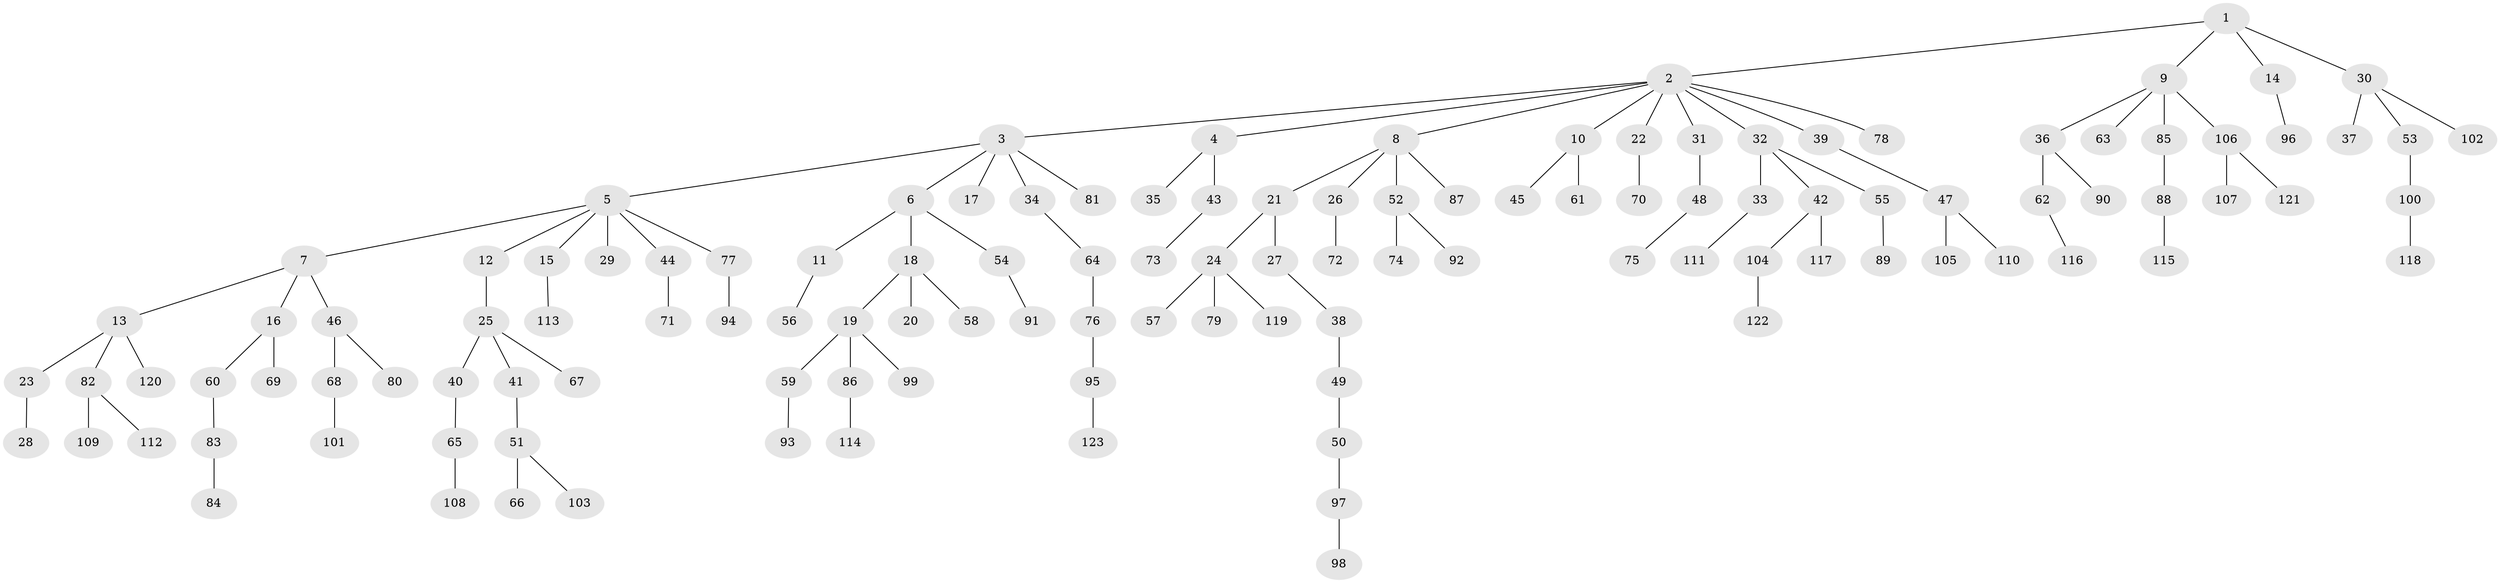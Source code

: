// Generated by graph-tools (version 1.1) at 2025/50/03/09/25 03:50:23]
// undirected, 123 vertices, 122 edges
graph export_dot {
graph [start="1"]
  node [color=gray90,style=filled];
  1;
  2;
  3;
  4;
  5;
  6;
  7;
  8;
  9;
  10;
  11;
  12;
  13;
  14;
  15;
  16;
  17;
  18;
  19;
  20;
  21;
  22;
  23;
  24;
  25;
  26;
  27;
  28;
  29;
  30;
  31;
  32;
  33;
  34;
  35;
  36;
  37;
  38;
  39;
  40;
  41;
  42;
  43;
  44;
  45;
  46;
  47;
  48;
  49;
  50;
  51;
  52;
  53;
  54;
  55;
  56;
  57;
  58;
  59;
  60;
  61;
  62;
  63;
  64;
  65;
  66;
  67;
  68;
  69;
  70;
  71;
  72;
  73;
  74;
  75;
  76;
  77;
  78;
  79;
  80;
  81;
  82;
  83;
  84;
  85;
  86;
  87;
  88;
  89;
  90;
  91;
  92;
  93;
  94;
  95;
  96;
  97;
  98;
  99;
  100;
  101;
  102;
  103;
  104;
  105;
  106;
  107;
  108;
  109;
  110;
  111;
  112;
  113;
  114;
  115;
  116;
  117;
  118;
  119;
  120;
  121;
  122;
  123;
  1 -- 2;
  1 -- 9;
  1 -- 14;
  1 -- 30;
  2 -- 3;
  2 -- 4;
  2 -- 8;
  2 -- 10;
  2 -- 22;
  2 -- 31;
  2 -- 32;
  2 -- 39;
  2 -- 78;
  3 -- 5;
  3 -- 6;
  3 -- 17;
  3 -- 34;
  3 -- 81;
  4 -- 35;
  4 -- 43;
  5 -- 7;
  5 -- 12;
  5 -- 15;
  5 -- 29;
  5 -- 44;
  5 -- 77;
  6 -- 11;
  6 -- 18;
  6 -- 54;
  7 -- 13;
  7 -- 16;
  7 -- 46;
  8 -- 21;
  8 -- 26;
  8 -- 52;
  8 -- 87;
  9 -- 36;
  9 -- 63;
  9 -- 85;
  9 -- 106;
  10 -- 45;
  10 -- 61;
  11 -- 56;
  12 -- 25;
  13 -- 23;
  13 -- 82;
  13 -- 120;
  14 -- 96;
  15 -- 113;
  16 -- 60;
  16 -- 69;
  18 -- 19;
  18 -- 20;
  18 -- 58;
  19 -- 59;
  19 -- 86;
  19 -- 99;
  21 -- 24;
  21 -- 27;
  22 -- 70;
  23 -- 28;
  24 -- 57;
  24 -- 79;
  24 -- 119;
  25 -- 40;
  25 -- 41;
  25 -- 67;
  26 -- 72;
  27 -- 38;
  30 -- 37;
  30 -- 53;
  30 -- 102;
  31 -- 48;
  32 -- 33;
  32 -- 42;
  32 -- 55;
  33 -- 111;
  34 -- 64;
  36 -- 62;
  36 -- 90;
  38 -- 49;
  39 -- 47;
  40 -- 65;
  41 -- 51;
  42 -- 104;
  42 -- 117;
  43 -- 73;
  44 -- 71;
  46 -- 68;
  46 -- 80;
  47 -- 105;
  47 -- 110;
  48 -- 75;
  49 -- 50;
  50 -- 97;
  51 -- 66;
  51 -- 103;
  52 -- 74;
  52 -- 92;
  53 -- 100;
  54 -- 91;
  55 -- 89;
  59 -- 93;
  60 -- 83;
  62 -- 116;
  64 -- 76;
  65 -- 108;
  68 -- 101;
  76 -- 95;
  77 -- 94;
  82 -- 109;
  82 -- 112;
  83 -- 84;
  85 -- 88;
  86 -- 114;
  88 -- 115;
  95 -- 123;
  97 -- 98;
  100 -- 118;
  104 -- 122;
  106 -- 107;
  106 -- 121;
}
